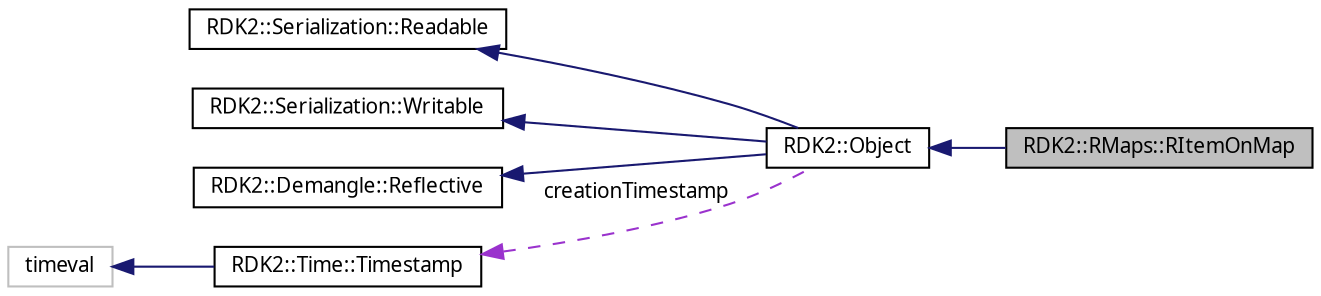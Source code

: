 digraph G
{
  edge [fontname="FreeSans.ttf",fontsize=10,labelfontname="FreeSans.ttf",labelfontsize=10];
  node [fontname="FreeSans.ttf",fontsize=10,shape=record];
  rankdir=LR;
  Node1 [label="RDK2::RMaps::RItemOnMap",height=0.2,width=0.4,color="black", fillcolor="grey75", style="filled" fontcolor="black"];
  Node2 -> Node1 [dir=back,color="midnightblue",fontsize=10,style="solid",fontname="FreeSans.ttf"];
  Node2 [label="RDK2::Object",height=0.2,width=0.4,color="black", fillcolor="white", style="filled",URL="$class_r_d_k2_1_1_object.html"];
  Node3 -> Node2 [dir=back,color="midnightblue",fontsize=10,style="solid",fontname="FreeSans.ttf"];
  Node3 [label="RDK2::Serialization::Readable",height=0.2,width=0.4,color="black", fillcolor="white", style="filled",URL="$class_r_d_k2_1_1_serialization_1_1_readable.html",tooltip="A Readable object is one that implements a deserialization procedure."];
  Node4 -> Node2 [dir=back,color="midnightblue",fontsize=10,style="solid",fontname="FreeSans.ttf"];
  Node4 [label="RDK2::Serialization::Writable",height=0.2,width=0.4,color="black", fillcolor="white", style="filled",URL="$class_r_d_k2_1_1_serialization_1_1_writable.html"];
  Node5 -> Node2 [dir=back,color="midnightblue",fontsize=10,style="solid",fontname="FreeSans.ttf"];
  Node5 [label="RDK2::Demangle::Reflective",height=0.2,width=0.4,color="black", fillcolor="white", style="filled",URL="$struct_r_d_k2_1_1_demangle_1_1_reflective.html"];
  Node6 -> Node2 [dir=back,color="darkorchid3",fontsize=10,style="dashed",label="creationTimestamp",fontname="FreeSans.ttf"];
  Node6 [label="RDK2::Time::Timestamp",height=0.2,width=0.4,color="black", fillcolor="white", style="filled",URL="$struct_r_d_k2_1_1_time_1_1_timestamp.html"];
  Node7 -> Node6 [dir=back,color="midnightblue",fontsize=10,style="solid",fontname="FreeSans.ttf"];
  Node7 [label="timeval",height=0.2,width=0.4,color="grey75", fillcolor="white", style="filled"];
}
